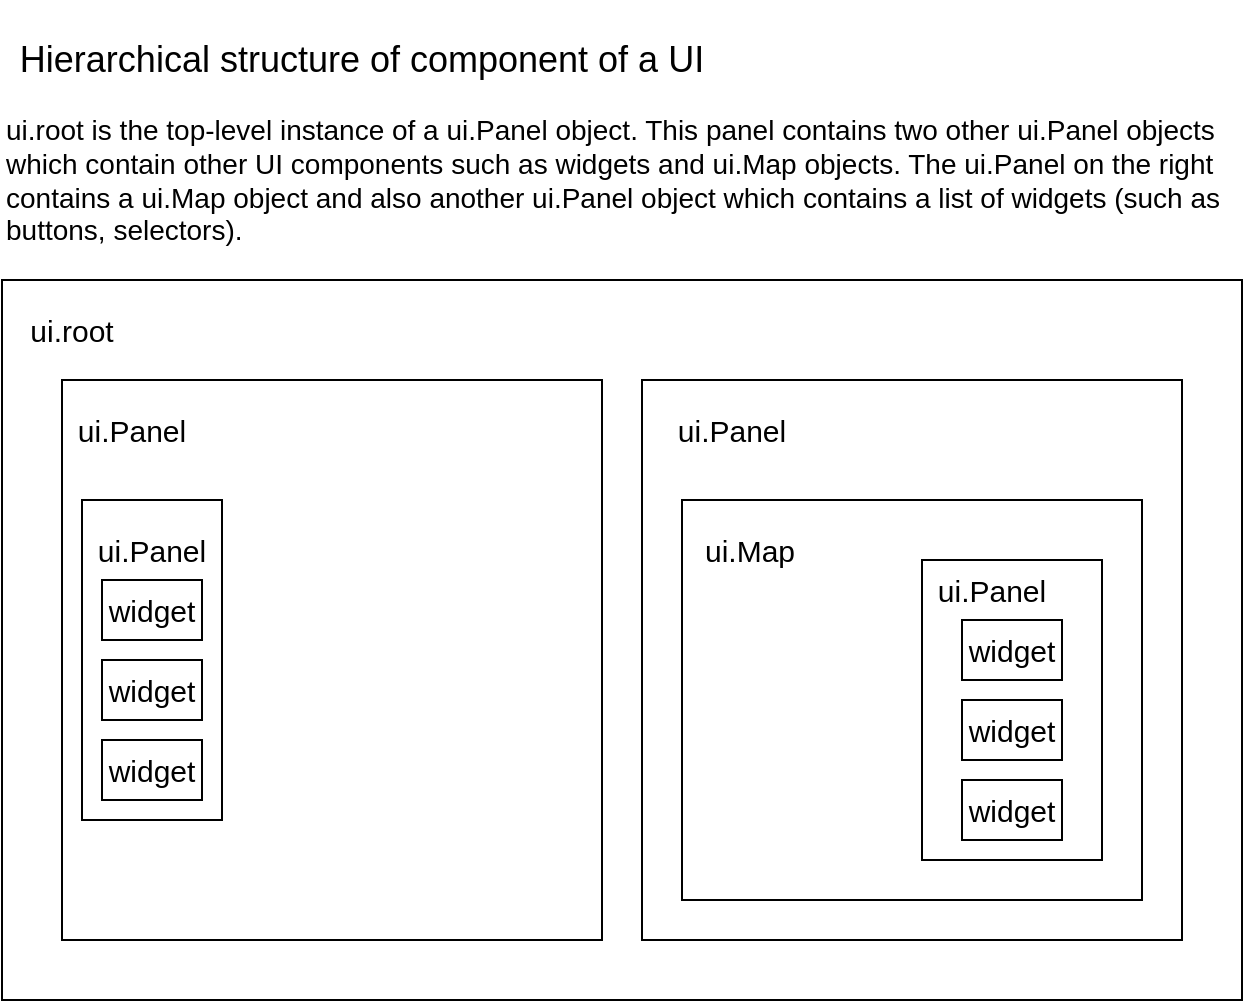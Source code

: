 <mxfile version="14.9.6" type="device"><diagram id="fGUWBzxDrjxU_sqZloWH" name="Page-1"><mxGraphModel dx="932" dy="1746" grid="1" gridSize="10" guides="1" tooltips="1" connect="1" arrows="1" fold="1" page="1" pageScale="1" pageWidth="827" pageHeight="1169" math="0" shadow="0"><root><mxCell id="0"/><mxCell id="1" parent="0"/><mxCell id="12-W4UbClOK4z6no8RIx-1" value="" style="rounded=0;whiteSpace=wrap;html=1;" vertex="1" parent="1"><mxGeometry x="40" y="70" width="620" height="360" as="geometry"/></mxCell><mxCell id="12-W4UbClOK4z6no8RIx-2" value="&lt;font style=&quot;font-size: 15px&quot;&gt;ui.root&lt;/font&gt;" style="text;html=1;strokeColor=none;fillColor=none;align=center;verticalAlign=middle;whiteSpace=wrap;rounded=0;" vertex="1" parent="1"><mxGeometry x="50" y="80" width="50" height="30" as="geometry"/></mxCell><mxCell id="12-W4UbClOK4z6no8RIx-3" value="" style="rounded=0;whiteSpace=wrap;html=1;" vertex="1" parent="1"><mxGeometry x="70" y="120" width="270" height="280" as="geometry"/></mxCell><mxCell id="12-W4UbClOK4z6no8RIx-4" value="" style="rounded=0;whiteSpace=wrap;html=1;" vertex="1" parent="1"><mxGeometry x="360" y="120" width="270" height="280" as="geometry"/></mxCell><mxCell id="12-W4UbClOK4z6no8RIx-5" value="&lt;font style=&quot;font-size: 15px&quot;&gt;ui.Panel&lt;/font&gt;" style="text;html=1;strokeColor=none;fillColor=none;align=center;verticalAlign=middle;whiteSpace=wrap;rounded=0;" vertex="1" parent="1"><mxGeometry x="80" y="130" width="50" height="30" as="geometry"/></mxCell><mxCell id="12-W4UbClOK4z6no8RIx-6" value="&lt;font style=&quot;font-size: 15px&quot;&gt;ui.Panel&lt;/font&gt;" style="text;html=1;strokeColor=none;fillColor=none;align=center;verticalAlign=middle;whiteSpace=wrap;rounded=0;" vertex="1" parent="1"><mxGeometry x="380" y="130" width="50" height="30" as="geometry"/></mxCell><mxCell id="12-W4UbClOK4z6no8RIx-7" value="" style="rounded=0;whiteSpace=wrap;html=1;" vertex="1" parent="1"><mxGeometry x="380" y="180" width="230" height="200" as="geometry"/></mxCell><mxCell id="12-W4UbClOK4z6no8RIx-8" value="&lt;font style=&quot;font-size: 15px&quot;&gt;ui.Map&lt;/font&gt;" style="text;html=1;strokeColor=none;fillColor=none;align=center;verticalAlign=middle;whiteSpace=wrap;rounded=0;" vertex="1" parent="1"><mxGeometry x="389" y="190" width="50" height="30" as="geometry"/></mxCell><mxCell id="12-W4UbClOK4z6no8RIx-9" value="" style="rounded=0;whiteSpace=wrap;html=1;" vertex="1" parent="1"><mxGeometry x="500" y="210" width="90" height="150" as="geometry"/></mxCell><mxCell id="12-W4UbClOK4z6no8RIx-13" value="" style="rounded=0;whiteSpace=wrap;html=1;" vertex="1" parent="1"><mxGeometry x="80" y="180" width="70" height="160" as="geometry"/></mxCell><mxCell id="12-W4UbClOK4z6no8RIx-14" value="&lt;font style=&quot;font-size: 15px&quot;&gt;widget&lt;/font&gt;" style="text;html=1;fillColor=none;align=center;verticalAlign=middle;whiteSpace=wrap;rounded=0;strokeColor=#000000;" vertex="1" parent="1"><mxGeometry x="90" y="220" width="50" height="30" as="geometry"/></mxCell><mxCell id="12-W4UbClOK4z6no8RIx-15" value="&lt;font style=&quot;font-size: 15px&quot;&gt;widget&lt;/font&gt;" style="text;html=1;fillColor=none;align=center;verticalAlign=middle;whiteSpace=wrap;rounded=0;strokeColor=#000000;" vertex="1" parent="1"><mxGeometry x="90" y="260" width="50" height="30" as="geometry"/></mxCell><mxCell id="12-W4UbClOK4z6no8RIx-16" value="&lt;font style=&quot;font-size: 15px&quot;&gt;widget&lt;/font&gt;" style="text;html=1;fillColor=none;align=center;verticalAlign=middle;whiteSpace=wrap;rounded=0;strokeColor=#000000;" vertex="1" parent="1"><mxGeometry x="90" y="300" width="50" height="30" as="geometry"/></mxCell><mxCell id="12-W4UbClOK4z6no8RIx-19" value="&lt;font style=&quot;font-size: 18px&quot;&gt;Hierarchical structure of component of a UI&lt;/font&gt;" style="text;html=1;strokeColor=none;fillColor=none;align=center;verticalAlign=middle;whiteSpace=wrap;rounded=0;" vertex="1" parent="1"><mxGeometry x="40" y="-70" width="360" height="60" as="geometry"/></mxCell><mxCell id="12-W4UbClOK4z6no8RIx-20" value="&lt;font style=&quot;font-size: 14px&quot;&gt;ui.root is the top-level instance of a ui.Panel object. This panel contains two other ui.Panel objects which contain other UI components such as widgets and ui.Map objects. The ui.Panel on the right contains a ui.Map object and also another ui.Panel object which contains a list of widgets (such as buttons, selectors).&amp;nbsp;&lt;/font&gt;" style="text;html=1;strokeColor=none;fillColor=none;align=left;verticalAlign=middle;whiteSpace=wrap;rounded=0;" vertex="1" parent="1"><mxGeometry x="40" y="-30" width="620" height="100" as="geometry"/></mxCell><mxCell id="12-W4UbClOK4z6no8RIx-21" value="&lt;font style=&quot;font-size: 15px&quot;&gt;widget&lt;/font&gt;" style="text;html=1;fillColor=none;align=center;verticalAlign=middle;whiteSpace=wrap;rounded=0;strokeColor=#000000;" vertex="1" parent="1"><mxGeometry x="520" y="240" width="50" height="30" as="geometry"/></mxCell><mxCell id="12-W4UbClOK4z6no8RIx-22" value="&lt;font style=&quot;font-size: 15px&quot;&gt;widget&lt;/font&gt;" style="text;html=1;fillColor=none;align=center;verticalAlign=middle;whiteSpace=wrap;rounded=0;strokeColor=#000000;" vertex="1" parent="1"><mxGeometry x="520" y="280" width="50" height="30" as="geometry"/></mxCell><mxCell id="12-W4UbClOK4z6no8RIx-23" value="&lt;font style=&quot;font-size: 15px&quot;&gt;widget&lt;/font&gt;" style="text;html=1;fillColor=none;align=center;verticalAlign=middle;whiteSpace=wrap;rounded=0;strokeColor=#000000;" vertex="1" parent="1"><mxGeometry x="520" y="320" width="50" height="30" as="geometry"/></mxCell><mxCell id="12-W4UbClOK4z6no8RIx-24" value="&lt;font style=&quot;font-size: 15px&quot;&gt;ui.Panel&lt;/font&gt;" style="text;html=1;strokeColor=none;fillColor=none;align=center;verticalAlign=middle;whiteSpace=wrap;rounded=0;" vertex="1" parent="1"><mxGeometry x="510" y="210" width="50" height="30" as="geometry"/></mxCell><mxCell id="12-W4UbClOK4z6no8RIx-25" value="&lt;font style=&quot;font-size: 15px&quot;&gt;ui.Panel&lt;/font&gt;" style="text;html=1;strokeColor=none;fillColor=none;align=center;verticalAlign=middle;whiteSpace=wrap;rounded=0;" vertex="1" parent="1"><mxGeometry x="90" y="190" width="50" height="30" as="geometry"/></mxCell></root></mxGraphModel></diagram></mxfile>